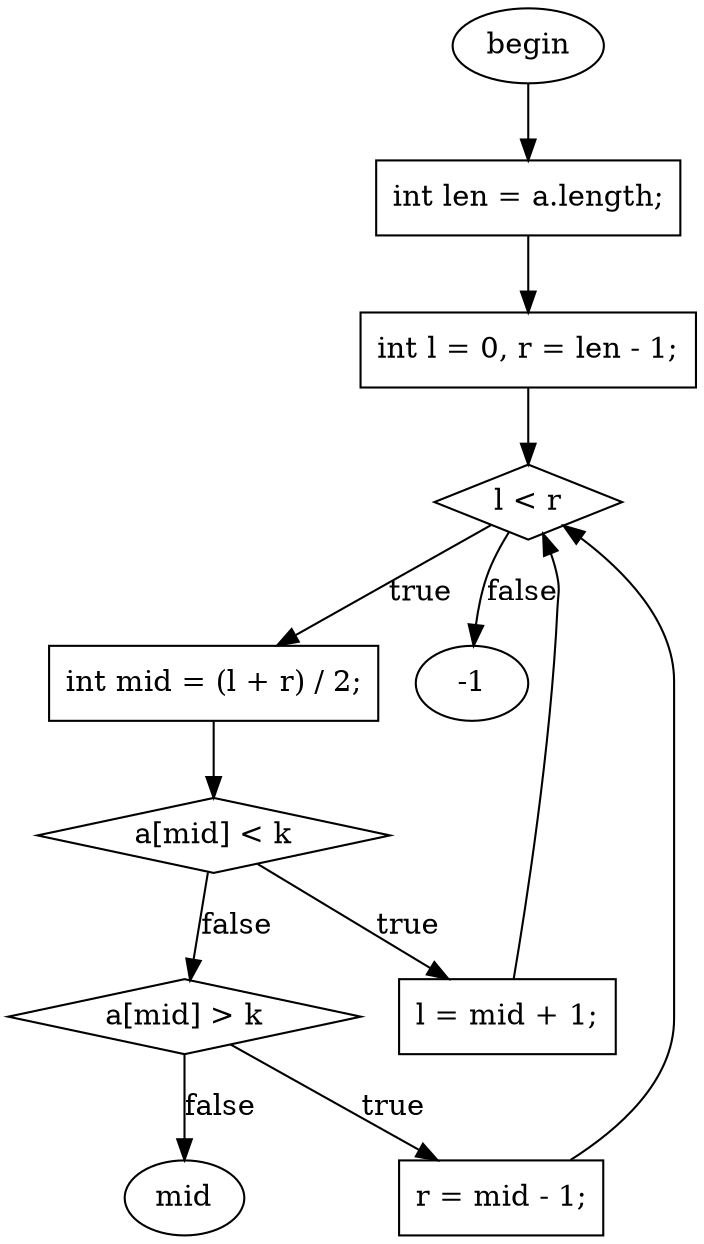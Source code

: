 digraph G{
F0T0[ shape=ellipse, label="begin", style="filled", fillcolor="white"]
F45T63[ shape=box, label="int len = a.length;", style="filled", fillcolor="white"]
F69T91[ shape=box, label="int l = 0, r = len - 1;", style="filled", fillcolor="white"]
F97T292[ shape=diamond, label="l \< r", style="filled", fillcolor="white"]
F119T140[ shape=box, label="int mid = (l + r) / 2;", style="filled", fillcolor="white"]
F148T286[ shape=diamond, label="a[mid] \< k", style="filled", fillcolor="white"]
F174T185[ shape=box, label="l = mid + 1;", style="filled", fillcolor="white"]
F206T286TelseIf[ shape=diamond, label="a[mid] \> k", style="filled", fillcolor="white"]
F232T243[ shape=box, label="r = mid - 1;", style="filled", fillcolor="white"]
F268T278[ shape=ellipse, label="mid", style="filled", fillcolor="white"]
F298T307[ shape=ellipse, label="-1", style="filled", fillcolor="white"]
F0T0 -> F45T63
F45T63 -> F69T91
F69T91 -> F97T292
F119T140 -> F148T286
F97T292 -> F119T140[label="true"]
F148T286 -> F174T185[label="true"]
F148T286 -> F206T286TelseIf[label="false"]
F206T286TelseIf -> F232T243[label="true"]
F206T286TelseIf -> F268T278[label="false"]
F174T185 -> F97T292
F232T243 -> F97T292
F97T292 -> F298T307[label="false"]
}

